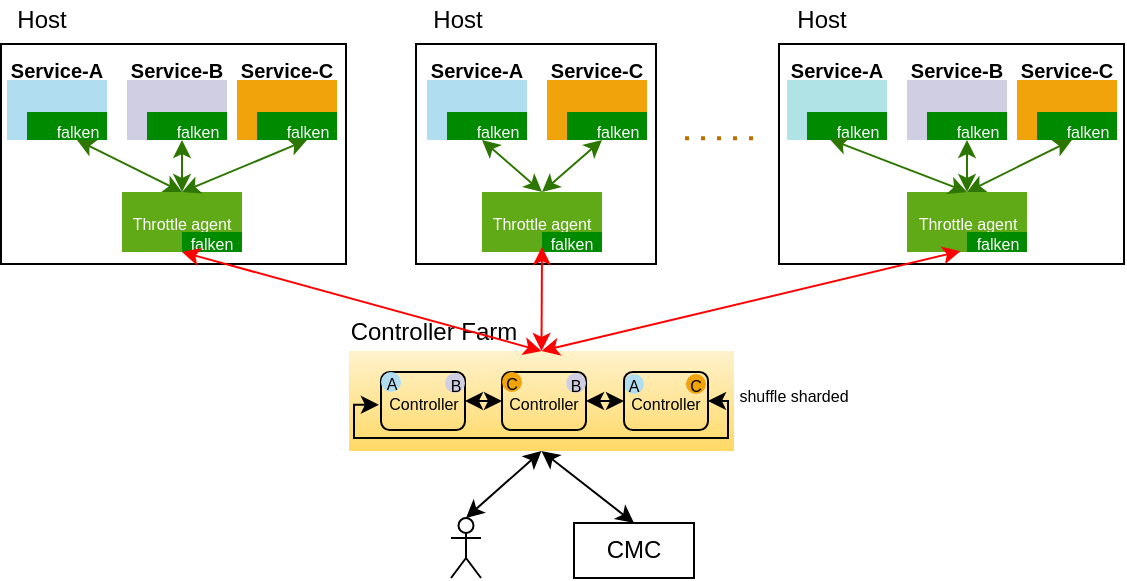 <mxfile version="14.2.9" type="github">
  <diagram id="BSTLE7_yzejE6WdxNYc8" name="Page-1">
    <mxGraphModel dx="777" dy="444" grid="1" gridSize="10" guides="1" tooltips="1" connect="1" arrows="1" fold="1" page="1" pageScale="1" pageWidth="850" pageHeight="1100" math="0" shadow="0">
      <root>
        <mxCell id="0" />
        <mxCell id="1" parent="0" />
        <mxCell id="sjCQOgqBna5IyIyZHuyT-15" value="" style="rounded=0;whiteSpace=wrap;html=1;fillColor=#fff2cc;gradientColor=#ffd966;strokeColor=none;" vertex="1" parent="1">
          <mxGeometry x="283.5" y="305.5" width="192.5" height="50" as="geometry" />
        </mxCell>
        <mxCell id="sjCQOgqBna5IyIyZHuyT-60" value="&lt;font style=&quot;font-size: 8px&quot;&gt;Controller&lt;/font&gt;" style="rounded=1;whiteSpace=wrap;html=1;strokeColor=#000000;gradientColor=none;fillColor=none;" vertex="1" parent="1">
          <mxGeometry x="360" y="316" width="42" height="29" as="geometry" />
        </mxCell>
        <mxCell id="sjCQOgqBna5IyIyZHuyT-56" value="&lt;font style=&quot;font-size: 8px&quot;&gt;Controller&lt;/font&gt;" style="rounded=1;whiteSpace=wrap;html=1;strokeColor=#000000;gradientColor=none;fillColor=none;" vertex="1" parent="1">
          <mxGeometry x="299.5" y="316" width="42" height="29" as="geometry" />
        </mxCell>
        <mxCell id="sjCQOgqBna5IyIyZHuyT-13" value="" style="rounded=0;whiteSpace=wrap;html=1;" vertex="1" parent="1">
          <mxGeometry x="498.5" y="152" width="172.5" height="110" as="geometry" />
        </mxCell>
        <mxCell id="sjCQOgqBna5IyIyZHuyT-12" value="" style="rounded=0;whiteSpace=wrap;html=1;" vertex="1" parent="1">
          <mxGeometry x="317" y="152" width="120" height="110" as="geometry" />
        </mxCell>
        <mxCell id="Sye2rz8z6Uivf4PvG4rr-3" value="" style="rounded=0;whiteSpace=wrap;html=1;" parent="1" vertex="1">
          <mxGeometry x="109.5" y="152" width="172.5" height="110" as="geometry" />
        </mxCell>
        <mxCell id="UTH4l14dTVkqmEDSazQt-14" value="" style="group" parent="1" vertex="1" connectable="0">
          <mxGeometry x="110" y="160" width="55" height="40" as="geometry" />
        </mxCell>
        <mxCell id="Sye2rz8z6Uivf4PvG4rr-4" value="&lt;div style=&quot;text-align: justify&quot;&gt;&lt;br&gt;&lt;/div&gt;" style="rounded=0;whiteSpace=wrap;html=1;align=center;strokeColor=none;fillColor=#B1DDF0;" parent="UTH4l14dTVkqmEDSazQt-14" vertex="1">
          <mxGeometry x="2.5" y="10" width="50" height="30" as="geometry" />
        </mxCell>
        <mxCell id="UTH4l14dTVkqmEDSazQt-13" value="&lt;font style=&quot;font-size: 10px&quot;&gt;&lt;b&gt;Service-A&lt;/b&gt;&lt;/font&gt;" style="text;html=1;strokeColor=none;fillColor=none;align=center;verticalAlign=middle;whiteSpace=wrap;rounded=0;" parent="UTH4l14dTVkqmEDSazQt-14" vertex="1">
          <mxGeometry width="55" height="10" as="geometry" />
        </mxCell>
        <mxCell id="UTH4l14dTVkqmEDSazQt-4" value="" style="group" parent="1" vertex="1" connectable="0">
          <mxGeometry x="122.5" y="186" width="40" height="14" as="geometry" />
        </mxCell>
        <mxCell id="UTH4l14dTVkqmEDSazQt-1" value="" style="rounded=0;whiteSpace=wrap;html=1;fontColor=#ffffff;strokeColor=none;fillColor=#008A00;" parent="UTH4l14dTVkqmEDSazQt-4" vertex="1">
          <mxGeometry width="40" height="14" as="geometry" />
        </mxCell>
        <mxCell id="UTH4l14dTVkqmEDSazQt-3" value="&lt;font style=&quot;font-size: 8px&quot;&gt;falken&lt;/font&gt;" style="rounded=0;whiteSpace=wrap;html=1;fontColor=#ffffff;strokeColor=none;fillColor=none;" parent="UTH4l14dTVkqmEDSazQt-4" vertex="1">
          <mxGeometry x="10" y="4" width="30" height="10" as="geometry" />
        </mxCell>
        <mxCell id="UTH4l14dTVkqmEDSazQt-15" value="" style="group" parent="1" vertex="1" connectable="0">
          <mxGeometry x="170" y="160" width="55" height="40" as="geometry" />
        </mxCell>
        <mxCell id="UTH4l14dTVkqmEDSazQt-16" value="&lt;div style=&quot;text-align: justify&quot;&gt;&lt;br&gt;&lt;/div&gt;" style="rounded=0;whiteSpace=wrap;html=1;fillColor=#d0cee2;align=center;strokeColor=none;" parent="UTH4l14dTVkqmEDSazQt-15" vertex="1">
          <mxGeometry x="2.5" y="10" width="50" height="30" as="geometry" />
        </mxCell>
        <mxCell id="UTH4l14dTVkqmEDSazQt-17" value="&lt;font style=&quot;font-size: 10px&quot;&gt;&lt;b&gt;Service-B&lt;/b&gt;&lt;/font&gt;" style="text;html=1;strokeColor=none;fillColor=none;align=center;verticalAlign=middle;whiteSpace=wrap;rounded=0;" parent="UTH4l14dTVkqmEDSazQt-15" vertex="1">
          <mxGeometry width="55" height="10" as="geometry" />
        </mxCell>
        <mxCell id="UTH4l14dTVkqmEDSazQt-18" value="" style="group" parent="1" vertex="1" connectable="0">
          <mxGeometry x="182.5" y="186" width="40" height="14" as="geometry" />
        </mxCell>
        <mxCell id="UTH4l14dTVkqmEDSazQt-19" value="" style="rounded=0;whiteSpace=wrap;html=1;fillColor=#6d8764;fontColor=#ffffff;strokeColor=none;" parent="UTH4l14dTVkqmEDSazQt-18" vertex="1">
          <mxGeometry width="40" height="14" as="geometry" />
        </mxCell>
        <mxCell id="UTH4l14dTVkqmEDSazQt-20" value="&lt;font style=&quot;font-size: 8px&quot;&gt;falken&lt;/font&gt;" style="rounded=0;whiteSpace=wrap;html=1;fillColor=#008a00;fontColor=#ffffff;strokeColor=none;" parent="UTH4l14dTVkqmEDSazQt-18" vertex="1">
          <mxGeometry x="10" y="4" width="30" height="10" as="geometry" />
        </mxCell>
        <mxCell id="UTH4l14dTVkqmEDSazQt-21" value="" style="group;fillColor=#008A00;" parent="UTH4l14dTVkqmEDSazQt-18" vertex="1" connectable="0">
          <mxGeometry width="40" height="14" as="geometry" />
        </mxCell>
        <mxCell id="UTH4l14dTVkqmEDSazQt-22" value="" style="rounded=0;whiteSpace=wrap;html=1;fontColor=#ffffff;strokeColor=none;fillColor=#008A00;" parent="UTH4l14dTVkqmEDSazQt-21" vertex="1">
          <mxGeometry width="40" height="14" as="geometry" />
        </mxCell>
        <mxCell id="UTH4l14dTVkqmEDSazQt-23" value="&lt;font style=&quot;font-size: 8px&quot;&gt;falken&lt;/font&gt;" style="rounded=0;whiteSpace=wrap;html=1;fontColor=#ffffff;strokeColor=none;fillColor=none;" parent="UTH4l14dTVkqmEDSazQt-21" vertex="1">
          <mxGeometry x="10" y="4" width="30" height="10" as="geometry" />
        </mxCell>
        <mxCell id="UTH4l14dTVkqmEDSazQt-27" value="" style="group" parent="1" vertex="1" connectable="0">
          <mxGeometry x="225" y="160" width="55" height="40" as="geometry" />
        </mxCell>
        <mxCell id="UTH4l14dTVkqmEDSazQt-28" value="&lt;div style=&quot;text-align: justify&quot;&gt;&lt;br&gt;&lt;/div&gt;" style="rounded=0;whiteSpace=wrap;html=1;fillColor=#f0a30a;fontColor=#ffffff;strokeColor=none;align=center;" parent="UTH4l14dTVkqmEDSazQt-27" vertex="1">
          <mxGeometry x="2.5" y="10" width="50" height="30" as="geometry" />
        </mxCell>
        <mxCell id="UTH4l14dTVkqmEDSazQt-29" value="&lt;font style=&quot;font-size: 10px&quot;&gt;&lt;b&gt;Service-C&lt;/b&gt;&lt;/font&gt;" style="text;html=1;strokeColor=none;fillColor=none;align=center;verticalAlign=middle;whiteSpace=wrap;rounded=0;" parent="UTH4l14dTVkqmEDSazQt-27" vertex="1">
          <mxGeometry width="55" height="10" as="geometry" />
        </mxCell>
        <mxCell id="UTH4l14dTVkqmEDSazQt-30" value="" style="group" parent="1" vertex="1" connectable="0">
          <mxGeometry x="237.5" y="186" width="40" height="14" as="geometry" />
        </mxCell>
        <mxCell id="UTH4l14dTVkqmEDSazQt-31" value="" style="rounded=0;whiteSpace=wrap;html=1;fillColor=#6d8764;fontColor=#ffffff;strokeColor=none;" parent="UTH4l14dTVkqmEDSazQt-30" vertex="1">
          <mxGeometry width="40" height="14" as="geometry" />
        </mxCell>
        <mxCell id="UTH4l14dTVkqmEDSazQt-32" value="&lt;font style=&quot;font-size: 8px&quot;&gt;falken&lt;/font&gt;" style="rounded=0;whiteSpace=wrap;html=1;fillColor=#008a00;fontColor=#ffffff;strokeColor=none;" parent="UTH4l14dTVkqmEDSazQt-30" vertex="1">
          <mxGeometry x="10" y="4" width="30" height="10" as="geometry" />
        </mxCell>
        <mxCell id="UTH4l14dTVkqmEDSazQt-33" value="" style="group" parent="UTH4l14dTVkqmEDSazQt-30" vertex="1" connectable="0">
          <mxGeometry width="40" height="14" as="geometry" />
        </mxCell>
        <mxCell id="UTH4l14dTVkqmEDSazQt-34" value="" style="rounded=0;whiteSpace=wrap;html=1;fontColor=#ffffff;strokeColor=none;fillColor=#008A00;" parent="UTH4l14dTVkqmEDSazQt-33" vertex="1">
          <mxGeometry width="40" height="14" as="geometry" />
        </mxCell>
        <mxCell id="UTH4l14dTVkqmEDSazQt-35" value="&lt;font style=&quot;font-size: 8px&quot;&gt;falken&lt;/font&gt;" style="rounded=0;whiteSpace=wrap;html=1;fontColor=#ffffff;strokeColor=none;fillColor=none;" parent="UTH4l14dTVkqmEDSazQt-33" vertex="1">
          <mxGeometry x="10" y="4" width="30" height="10" as="geometry" />
        </mxCell>
        <mxCell id="UTH4l14dTVkqmEDSazQt-42" value="Host" style="text;html=1;strokeColor=none;fillColor=none;align=center;verticalAlign=middle;whiteSpace=wrap;rounded=0;" parent="1" vertex="1">
          <mxGeometry x="110" y="130" width="40" height="20" as="geometry" />
        </mxCell>
        <mxCell id="UTH4l14dTVkqmEDSazQt-36" value="&lt;font style=&quot;font-size: 8px&quot;&gt;Throttle agent&lt;/font&gt;" style="rounded=0;whiteSpace=wrap;html=1;fillColor=#60a917;fontColor=#ffffff;strokeColor=none;" parent="1" vertex="1">
          <mxGeometry x="170" y="226" width="60" height="30" as="geometry" />
        </mxCell>
        <mxCell id="UTH4l14dTVkqmEDSazQt-38" value="&lt;font style=&quot;font-size: 8px&quot;&gt;falken&lt;/font&gt;" style="rounded=0;whiteSpace=wrap;html=1;fillColor=#008a00;fontColor=#ffffff;strokeColor=none;" parent="1" vertex="1">
          <mxGeometry x="200" y="246" width="30" height="10" as="geometry" />
        </mxCell>
        <mxCell id="UTH4l14dTVkqmEDSazQt-45" value="" style="group" parent="1" vertex="1" connectable="0">
          <mxGeometry x="320" y="160" width="55" height="40" as="geometry" />
        </mxCell>
        <mxCell id="UTH4l14dTVkqmEDSazQt-46" value="&lt;div style=&quot;text-align: justify&quot;&gt;&lt;br&gt;&lt;/div&gt;" style="rounded=0;whiteSpace=wrap;html=1;fillColor=#b1ddf0;align=center;strokeColor=none;" parent="UTH4l14dTVkqmEDSazQt-45" vertex="1">
          <mxGeometry x="2.5" y="10" width="50" height="30" as="geometry" />
        </mxCell>
        <mxCell id="UTH4l14dTVkqmEDSazQt-47" value="&lt;font style=&quot;font-size: 10px&quot;&gt;&lt;b&gt;Service-A&lt;/b&gt;&lt;/font&gt;" style="text;html=1;strokeColor=none;fillColor=none;align=center;verticalAlign=middle;whiteSpace=wrap;rounded=0;" parent="UTH4l14dTVkqmEDSazQt-45" vertex="1">
          <mxGeometry width="55" height="10" as="geometry" />
        </mxCell>
        <mxCell id="UTH4l14dTVkqmEDSazQt-48" value="" style="group" parent="1" vertex="1" connectable="0">
          <mxGeometry x="332.5" y="186" width="40" height="14" as="geometry" />
        </mxCell>
        <mxCell id="UTH4l14dTVkqmEDSazQt-49" value="" style="rounded=0;whiteSpace=wrap;html=1;fillColor=#6d8764;fontColor=#ffffff;strokeColor=none;" parent="UTH4l14dTVkqmEDSazQt-48" vertex="1">
          <mxGeometry width="40" height="14" as="geometry" />
        </mxCell>
        <mxCell id="UTH4l14dTVkqmEDSazQt-50" value="&lt;font style=&quot;font-size: 8px&quot;&gt;falken&lt;/font&gt;" style="rounded=0;whiteSpace=wrap;html=1;fillColor=#008a00;fontColor=#ffffff;strokeColor=none;" parent="UTH4l14dTVkqmEDSazQt-48" vertex="1">
          <mxGeometry x="10" y="4" width="30" height="10" as="geometry" />
        </mxCell>
        <mxCell id="UTH4l14dTVkqmEDSazQt-51" value="" style="group" parent="UTH4l14dTVkqmEDSazQt-48" vertex="1" connectable="0">
          <mxGeometry width="40" height="14" as="geometry" />
        </mxCell>
        <mxCell id="UTH4l14dTVkqmEDSazQt-52" value="" style="rounded=0;whiteSpace=wrap;html=1;fontColor=#ffffff;strokeColor=none;fillColor=#008A00;" parent="UTH4l14dTVkqmEDSazQt-51" vertex="1">
          <mxGeometry width="40" height="14" as="geometry" />
        </mxCell>
        <mxCell id="UTH4l14dTVkqmEDSazQt-53" value="&lt;font style=&quot;font-size: 8px&quot;&gt;falken&lt;/font&gt;" style="rounded=0;whiteSpace=wrap;html=1;fontColor=#ffffff;strokeColor=none;fillColor=none;" parent="UTH4l14dTVkqmEDSazQt-51" vertex="1">
          <mxGeometry x="10" y="4" width="30" height="10" as="geometry" />
        </mxCell>
        <mxCell id="UTH4l14dTVkqmEDSazQt-63" value="" style="group" parent="1" vertex="1" connectable="0">
          <mxGeometry x="380" y="160" width="55" height="40" as="geometry" />
        </mxCell>
        <mxCell id="UTH4l14dTVkqmEDSazQt-64" value="&lt;div style=&quot;text-align: justify&quot;&gt;&lt;br&gt;&lt;/div&gt;" style="rounded=0;whiteSpace=wrap;html=1;fontColor=#ffffff;strokeColor=none;align=center;fillColor=#F0A30A;" parent="UTH4l14dTVkqmEDSazQt-63" vertex="1">
          <mxGeometry x="2.5" y="10" width="50" height="30" as="geometry" />
        </mxCell>
        <mxCell id="UTH4l14dTVkqmEDSazQt-65" value="&lt;font style=&quot;font-size: 10px&quot;&gt;&lt;b&gt;Service-C&lt;/b&gt;&lt;/font&gt;" style="text;html=1;strokeColor=none;fillColor=none;align=center;verticalAlign=middle;whiteSpace=wrap;rounded=0;" parent="UTH4l14dTVkqmEDSazQt-63" vertex="1">
          <mxGeometry width="55" height="10" as="geometry" />
        </mxCell>
        <mxCell id="UTH4l14dTVkqmEDSazQt-66" value="" style="group" parent="1" vertex="1" connectable="0">
          <mxGeometry x="392.5" y="186" width="40" height="14" as="geometry" />
        </mxCell>
        <mxCell id="UTH4l14dTVkqmEDSazQt-67" value="" style="rounded=0;whiteSpace=wrap;html=1;fillColor=#6d8764;fontColor=#ffffff;strokeColor=none;" parent="UTH4l14dTVkqmEDSazQt-66" vertex="1">
          <mxGeometry width="40" height="14" as="geometry" />
        </mxCell>
        <mxCell id="UTH4l14dTVkqmEDSazQt-68" value="&lt;font style=&quot;font-size: 8px&quot;&gt;falken&lt;/font&gt;" style="rounded=0;whiteSpace=wrap;html=1;fillColor=#008a00;fontColor=#ffffff;strokeColor=none;" parent="UTH4l14dTVkqmEDSazQt-66" vertex="1">
          <mxGeometry x="10" y="4" width="30" height="10" as="geometry" />
        </mxCell>
        <mxCell id="UTH4l14dTVkqmEDSazQt-69" value="" style="group" parent="UTH4l14dTVkqmEDSazQt-66" vertex="1" connectable="0">
          <mxGeometry width="40" height="14" as="geometry" />
        </mxCell>
        <mxCell id="UTH4l14dTVkqmEDSazQt-70" value="" style="rounded=0;whiteSpace=wrap;html=1;fontColor=#ffffff;strokeColor=none;fillColor=#008A00;" parent="UTH4l14dTVkqmEDSazQt-69" vertex="1">
          <mxGeometry width="40" height="14" as="geometry" />
        </mxCell>
        <mxCell id="UTH4l14dTVkqmEDSazQt-71" value="&lt;font style=&quot;font-size: 8px&quot;&gt;falken&lt;/font&gt;" style="rounded=0;whiteSpace=wrap;html=1;fontColor=#ffffff;strokeColor=none;fillColor=none;" parent="UTH4l14dTVkqmEDSazQt-69" vertex="1">
          <mxGeometry x="10" y="4" width="30" height="10" as="geometry" />
        </mxCell>
        <mxCell id="UTH4l14dTVkqmEDSazQt-72" value="Host" style="text;html=1;strokeColor=none;fillColor=none;align=center;verticalAlign=middle;whiteSpace=wrap;rounded=0;" parent="1" vertex="1">
          <mxGeometry x="318" y="130" width="40" height="20" as="geometry" />
        </mxCell>
        <mxCell id="UTH4l14dTVkqmEDSazQt-73" value="&lt;font style=&quot;font-size: 8px&quot;&gt;Throttle agent&lt;/font&gt;" style="rounded=0;whiteSpace=wrap;html=1;fillColor=#60a917;fontColor=#ffffff;strokeColor=none;" parent="1" vertex="1">
          <mxGeometry x="350" y="226" width="60" height="30" as="geometry" />
        </mxCell>
        <mxCell id="UTH4l14dTVkqmEDSazQt-74" value="&lt;font style=&quot;font-size: 8px&quot;&gt;falken&lt;/font&gt;" style="rounded=0;whiteSpace=wrap;html=1;fillColor=#008a00;fontColor=#ffffff;strokeColor=none;" parent="1" vertex="1">
          <mxGeometry x="380" y="246" width="30" height="10" as="geometry" />
        </mxCell>
        <mxCell id="UTH4l14dTVkqmEDSazQt-112" value="" style="group" parent="1" vertex="1" connectable="0">
          <mxGeometry x="500" y="160" width="55" height="40" as="geometry" />
        </mxCell>
        <mxCell id="UTH4l14dTVkqmEDSazQt-113" value="&lt;div style=&quot;text-align: justify&quot;&gt;&lt;br&gt;&lt;/div&gt;" style="rounded=0;whiteSpace=wrap;html=1;fillColor=#b0e3e6;align=center;strokeColor=none;" parent="UTH4l14dTVkqmEDSazQt-112" vertex="1">
          <mxGeometry x="2.5" y="10" width="50" height="30" as="geometry" />
        </mxCell>
        <mxCell id="UTH4l14dTVkqmEDSazQt-114" value="&lt;font style=&quot;font-size: 10px&quot;&gt;&lt;b&gt;Service-A&lt;/b&gt;&lt;/font&gt;" style="text;html=1;strokeColor=none;fillColor=none;align=center;verticalAlign=middle;whiteSpace=wrap;rounded=0;" parent="UTH4l14dTVkqmEDSazQt-112" vertex="1">
          <mxGeometry width="55" height="10" as="geometry" />
        </mxCell>
        <mxCell id="UTH4l14dTVkqmEDSazQt-115" value="" style="group;fillColor=#008A00;" parent="1" vertex="1" connectable="0">
          <mxGeometry x="512.5" y="186" width="40" height="14" as="geometry" />
        </mxCell>
        <mxCell id="UTH4l14dTVkqmEDSazQt-116" value="" style="rounded=0;whiteSpace=wrap;html=1;fillColor=#6d8764;fontColor=#ffffff;strokeColor=none;" parent="UTH4l14dTVkqmEDSazQt-115" vertex="1">
          <mxGeometry width="40" height="14" as="geometry" />
        </mxCell>
        <mxCell id="UTH4l14dTVkqmEDSazQt-117" value="&lt;font style=&quot;font-size: 8px&quot;&gt;falken&lt;/font&gt;" style="rounded=0;whiteSpace=wrap;html=1;fillColor=#008a00;fontColor=#ffffff;strokeColor=none;" parent="UTH4l14dTVkqmEDSazQt-115" vertex="1">
          <mxGeometry x="10" y="4" width="30" height="10" as="geometry" />
        </mxCell>
        <mxCell id="UTH4l14dTVkqmEDSazQt-118" value="" style="group" parent="UTH4l14dTVkqmEDSazQt-115" vertex="1" connectable="0">
          <mxGeometry width="40" height="14" as="geometry" />
        </mxCell>
        <mxCell id="UTH4l14dTVkqmEDSazQt-119" value="" style="rounded=0;whiteSpace=wrap;html=1;fontColor=#ffffff;strokeColor=none;fillColor=#008A00;" parent="UTH4l14dTVkqmEDSazQt-118" vertex="1">
          <mxGeometry width="40" height="14" as="geometry" />
        </mxCell>
        <mxCell id="UTH4l14dTVkqmEDSazQt-120" value="&lt;font style=&quot;font-size: 8px&quot;&gt;falken&lt;/font&gt;" style="rounded=0;whiteSpace=wrap;html=1;fontColor=#ffffff;strokeColor=none;fillColor=none;" parent="UTH4l14dTVkqmEDSazQt-118" vertex="1">
          <mxGeometry x="10" y="4" width="30" height="10" as="geometry" />
        </mxCell>
        <mxCell id="UTH4l14dTVkqmEDSazQt-121" value="" style="group" parent="1" vertex="1" connectable="0">
          <mxGeometry x="560" y="160" width="55" height="40" as="geometry" />
        </mxCell>
        <mxCell id="UTH4l14dTVkqmEDSazQt-122" value="&lt;div style=&quot;text-align: justify&quot;&gt;&lt;br&gt;&lt;/div&gt;" style="rounded=0;whiteSpace=wrap;html=1;fillColor=#d0cee2;align=center;strokeColor=none;" parent="UTH4l14dTVkqmEDSazQt-121" vertex="1">
          <mxGeometry x="2.5" y="10" width="50" height="30" as="geometry" />
        </mxCell>
        <mxCell id="UTH4l14dTVkqmEDSazQt-123" value="&lt;font style=&quot;font-size: 10px&quot;&gt;&lt;b&gt;Service-B&lt;/b&gt;&lt;/font&gt;" style="text;html=1;strokeColor=none;fillColor=none;align=center;verticalAlign=middle;whiteSpace=wrap;rounded=0;" parent="UTH4l14dTVkqmEDSazQt-121" vertex="1">
          <mxGeometry width="55" height="10" as="geometry" />
        </mxCell>
        <mxCell id="UTH4l14dTVkqmEDSazQt-124" value="" style="group" parent="1" vertex="1" connectable="0">
          <mxGeometry x="572.5" y="186" width="40" height="14" as="geometry" />
        </mxCell>
        <mxCell id="UTH4l14dTVkqmEDSazQt-125" value="" style="rounded=0;whiteSpace=wrap;html=1;fillColor=#6d8764;fontColor=#ffffff;strokeColor=none;" parent="UTH4l14dTVkqmEDSazQt-124" vertex="1">
          <mxGeometry width="40" height="14" as="geometry" />
        </mxCell>
        <mxCell id="UTH4l14dTVkqmEDSazQt-126" value="&lt;font style=&quot;font-size: 8px&quot;&gt;falken&lt;/font&gt;" style="rounded=0;whiteSpace=wrap;html=1;fillColor=#008a00;fontColor=#ffffff;strokeColor=none;" parent="UTH4l14dTVkqmEDSazQt-124" vertex="1">
          <mxGeometry x="10" y="4" width="30" height="10" as="geometry" />
        </mxCell>
        <mxCell id="UTH4l14dTVkqmEDSazQt-127" value="" style="group" parent="UTH4l14dTVkqmEDSazQt-124" vertex="1" connectable="0">
          <mxGeometry width="40" height="14" as="geometry" />
        </mxCell>
        <mxCell id="UTH4l14dTVkqmEDSazQt-128" value="" style="rounded=0;whiteSpace=wrap;html=1;fontColor=#ffffff;strokeColor=none;fillColor=#008A00;" parent="UTH4l14dTVkqmEDSazQt-127" vertex="1">
          <mxGeometry width="40" height="14" as="geometry" />
        </mxCell>
        <mxCell id="UTH4l14dTVkqmEDSazQt-129" value="&lt;font style=&quot;font-size: 8px&quot;&gt;falken&lt;/font&gt;" style="rounded=0;whiteSpace=wrap;html=1;fontColor=#ffffff;strokeColor=none;fillColor=none;" parent="UTH4l14dTVkqmEDSazQt-127" vertex="1">
          <mxGeometry x="10" y="4" width="30" height="10" as="geometry" />
        </mxCell>
        <mxCell id="UTH4l14dTVkqmEDSazQt-130" value="" style="group" parent="1" vertex="1" connectable="0">
          <mxGeometry x="615" y="160" width="55" height="40" as="geometry" />
        </mxCell>
        <mxCell id="UTH4l14dTVkqmEDSazQt-131" value="&lt;div style=&quot;text-align: justify&quot;&gt;&lt;br&gt;&lt;/div&gt;" style="rounded=0;whiteSpace=wrap;html=1;fillColor=#f0a30a;fontColor=#ffffff;strokeColor=none;align=center;" parent="UTH4l14dTVkqmEDSazQt-130" vertex="1">
          <mxGeometry x="2.5" y="10" width="50" height="30" as="geometry" />
        </mxCell>
        <mxCell id="UTH4l14dTVkqmEDSazQt-132" value="&lt;font style=&quot;font-size: 10px&quot;&gt;&lt;b&gt;Service-C&lt;/b&gt;&lt;/font&gt;" style="text;html=1;strokeColor=none;fillColor=none;align=center;verticalAlign=middle;whiteSpace=wrap;rounded=0;" parent="UTH4l14dTVkqmEDSazQt-130" vertex="1">
          <mxGeometry width="55" height="10" as="geometry" />
        </mxCell>
        <mxCell id="UTH4l14dTVkqmEDSazQt-133" value="" style="group" parent="1" vertex="1" connectable="0">
          <mxGeometry x="627.5" y="186" width="40" height="14" as="geometry" />
        </mxCell>
        <mxCell id="UTH4l14dTVkqmEDSazQt-134" value="" style="rounded=0;whiteSpace=wrap;html=1;fillColor=#6d8764;fontColor=#ffffff;strokeColor=none;" parent="UTH4l14dTVkqmEDSazQt-133" vertex="1">
          <mxGeometry width="40" height="14" as="geometry" />
        </mxCell>
        <mxCell id="UTH4l14dTVkqmEDSazQt-135" value="&lt;font style=&quot;font-size: 8px&quot;&gt;falken&lt;/font&gt;" style="rounded=0;whiteSpace=wrap;html=1;fillColor=#008a00;fontColor=#ffffff;strokeColor=none;" parent="UTH4l14dTVkqmEDSazQt-133" vertex="1">
          <mxGeometry x="10" y="4" width="30" height="10" as="geometry" />
        </mxCell>
        <mxCell id="UTH4l14dTVkqmEDSazQt-136" value="" style="group" parent="UTH4l14dTVkqmEDSazQt-133" vertex="1" connectable="0">
          <mxGeometry width="40" height="14" as="geometry" />
        </mxCell>
        <mxCell id="UTH4l14dTVkqmEDSazQt-137" value="" style="rounded=0;whiteSpace=wrap;html=1;fontColor=#ffffff;strokeColor=none;fillColor=#008A00;" parent="UTH4l14dTVkqmEDSazQt-136" vertex="1">
          <mxGeometry width="40" height="14" as="geometry" />
        </mxCell>
        <mxCell id="UTH4l14dTVkqmEDSazQt-138" value="&lt;font style=&quot;font-size: 8px&quot;&gt;falken&lt;/font&gt;" style="rounded=0;whiteSpace=wrap;html=1;fontColor=#ffffff;strokeColor=none;fillColor=none;" parent="UTH4l14dTVkqmEDSazQt-136" vertex="1">
          <mxGeometry x="10" y="4" width="30" height="10" as="geometry" />
        </mxCell>
        <mxCell id="UTH4l14dTVkqmEDSazQt-139" value="Host" style="text;html=1;strokeColor=none;fillColor=none;align=center;verticalAlign=middle;whiteSpace=wrap;rounded=0;" parent="1" vertex="1">
          <mxGeometry x="500" y="130" width="40" height="20" as="geometry" />
        </mxCell>
        <mxCell id="UTH4l14dTVkqmEDSazQt-142" value="" style="endArrow=none;dashed=1;html=1;dashPattern=1 3;strokeWidth=2;strokeColor=#BD7000;fillColor=#f0a30a;" parent="1" edge="1">
          <mxGeometry width="50" height="50" relative="1" as="geometry">
            <mxPoint x="485.5" y="199.17" as="sourcePoint" />
            <mxPoint x="450" y="199.17" as="targetPoint" />
          </mxGeometry>
        </mxCell>
        <mxCell id="sjCQOgqBna5IyIyZHuyT-1" value="&lt;font style=&quot;font-size: 8px&quot;&gt;Throttle agent&lt;/font&gt;" style="rounded=0;whiteSpace=wrap;html=1;fillColor=#60a917;fontColor=#ffffff;strokeColor=none;" vertex="1" parent="1">
          <mxGeometry x="562.5" y="226" width="60" height="30" as="geometry" />
        </mxCell>
        <mxCell id="sjCQOgqBna5IyIyZHuyT-2" value="&lt;font style=&quot;font-size: 8px&quot;&gt;falken&lt;/font&gt;" style="rounded=0;whiteSpace=wrap;html=1;fillColor=#008a00;fontColor=#ffffff;strokeColor=none;" vertex="1" parent="1">
          <mxGeometry x="592.5" y="246" width="30" height="10" as="geometry" />
        </mxCell>
        <mxCell id="sjCQOgqBna5IyIyZHuyT-3" value="" style="endArrow=classic;startArrow=classic;html=1;strokeColor=#2D7600;fillColor=#60a917;exitX=0.5;exitY=1;exitDx=0;exitDy=0;entryX=0.5;entryY=0;entryDx=0;entryDy=0;" edge="1" parent="1" target="UTH4l14dTVkqmEDSazQt-36">
          <mxGeometry width="50" height="50" relative="1" as="geometry">
            <mxPoint x="147.5" y="200" as="sourcePoint" />
            <mxPoint x="300" y="240" as="targetPoint" />
          </mxGeometry>
        </mxCell>
        <mxCell id="sjCQOgqBna5IyIyZHuyT-4" value="" style="endArrow=classic;startArrow=classic;html=1;strokeColor=#2D7600;fillColor=#60a917;exitX=0.25;exitY=1;exitDx=0;exitDy=0;entryX=0.5;entryY=0;entryDx=0;entryDy=0;" edge="1" parent="1" source="UTH4l14dTVkqmEDSazQt-23" target="UTH4l14dTVkqmEDSazQt-36">
          <mxGeometry width="50" height="50" relative="1" as="geometry">
            <mxPoint x="157.5" y="210" as="sourcePoint" />
            <mxPoint x="205" y="236" as="targetPoint" />
          </mxGeometry>
        </mxCell>
        <mxCell id="sjCQOgqBna5IyIyZHuyT-5" value="" style="endArrow=classic;startArrow=classic;html=1;strokeColor=#2D7600;fillColor=#60a917;exitX=0.5;exitY=1;exitDx=0;exitDy=0;entryX=0.5;entryY=0;entryDx=0;entryDy=0;" edge="1" parent="1" source="UTH4l14dTVkqmEDSazQt-35" target="UTH4l14dTVkqmEDSazQt-36">
          <mxGeometry width="50" height="50" relative="1" as="geometry">
            <mxPoint x="210" y="210" as="sourcePoint" />
            <mxPoint x="210" y="236" as="targetPoint" />
          </mxGeometry>
        </mxCell>
        <mxCell id="sjCQOgqBna5IyIyZHuyT-6" value="" style="endArrow=classic;startArrow=classic;html=1;strokeColor=#2D7600;fillColor=#60a917;exitX=0.25;exitY=1;exitDx=0;exitDy=0;entryX=0.5;entryY=0;entryDx=0;entryDy=0;" edge="1" parent="1" source="UTH4l14dTVkqmEDSazQt-53" target="UTH4l14dTVkqmEDSazQt-73">
          <mxGeometry width="50" height="50" relative="1" as="geometry">
            <mxPoint x="272.5" y="210" as="sourcePoint" />
            <mxPoint x="210" y="236" as="targetPoint" />
          </mxGeometry>
        </mxCell>
        <mxCell id="sjCQOgqBna5IyIyZHuyT-7" value="" style="endArrow=classic;startArrow=classic;html=1;strokeColor=#2D7600;fillColor=#60a917;exitX=0.25;exitY=1;exitDx=0;exitDy=0;entryX=0.5;entryY=0;entryDx=0;entryDy=0;" edge="1" parent="1" source="UTH4l14dTVkqmEDSazQt-71" target="UTH4l14dTVkqmEDSazQt-73">
          <mxGeometry width="50" height="50" relative="1" as="geometry">
            <mxPoint x="360" y="210" as="sourcePoint" />
            <mxPoint x="390" y="236" as="targetPoint" />
          </mxGeometry>
        </mxCell>
        <mxCell id="sjCQOgqBna5IyIyZHuyT-8" value="" style="endArrow=classic;startArrow=classic;html=1;strokeColor=#2D7600;fillColor=#60a917;exitX=0.428;exitY=0.989;exitDx=0;exitDy=0;entryX=0.5;entryY=0;entryDx=0;entryDy=0;exitPerimeter=0;" edge="1" parent="1" source="UTH4l14dTVkqmEDSazQt-113" target="sjCQOgqBna5IyIyZHuyT-1">
          <mxGeometry width="50" height="50" relative="1" as="geometry">
            <mxPoint x="420" y="210" as="sourcePoint" />
            <mxPoint x="390" y="236" as="targetPoint" />
          </mxGeometry>
        </mxCell>
        <mxCell id="sjCQOgqBna5IyIyZHuyT-9" value="" style="endArrow=classic;startArrow=classic;html=1;strokeColor=#2D7600;fillColor=#60a917;exitX=0.5;exitY=1;exitDx=0;exitDy=0;entryX=0.5;entryY=0;entryDx=0;entryDy=0;" edge="1" parent="1" source="UTH4l14dTVkqmEDSazQt-128" target="sjCQOgqBna5IyIyZHuyT-1">
          <mxGeometry width="50" height="50" relative="1" as="geometry">
            <mxPoint x="533.9" y="209.67" as="sourcePoint" />
            <mxPoint x="602.5" y="236" as="targetPoint" />
          </mxGeometry>
        </mxCell>
        <mxCell id="sjCQOgqBna5IyIyZHuyT-10" value="" style="endArrow=classic;startArrow=classic;html=1;strokeColor=#2D7600;fillColor=#60a917;exitX=0.25;exitY=1;exitDx=0;exitDy=0;entryX=0.5;entryY=0;entryDx=0;entryDy=0;" edge="1" parent="1" source="UTH4l14dTVkqmEDSazQt-138" target="sjCQOgqBna5IyIyZHuyT-1">
          <mxGeometry width="50" height="50" relative="1" as="geometry">
            <mxPoint x="602.5" y="210" as="sourcePoint" />
            <mxPoint x="602.5" y="236" as="targetPoint" />
          </mxGeometry>
        </mxCell>
        <mxCell id="sjCQOgqBna5IyIyZHuyT-16" value="Controller Farm" style="text;html=1;strokeColor=none;fillColor=none;align=center;verticalAlign=middle;whiteSpace=wrap;rounded=0;" vertex="1" parent="1">
          <mxGeometry x="283" y="285.5" width="85.5" height="20" as="geometry" />
        </mxCell>
        <mxCell id="sjCQOgqBna5IyIyZHuyT-40" value="" style="endArrow=classic;startArrow=classic;html=1;entryX=0.5;entryY=1;entryDx=0;entryDy=0;exitX=0.5;exitY=0;exitDx=0;exitDy=0;strokeColor=#FF0000;" edge="1" parent="1" source="sjCQOgqBna5IyIyZHuyT-15" target="UTH4l14dTVkqmEDSazQt-36">
          <mxGeometry width="50" height="50" relative="1" as="geometry">
            <mxPoint x="260" y="360" as="sourcePoint" />
            <mxPoint x="310" y="310" as="targetPoint" />
          </mxGeometry>
        </mxCell>
        <mxCell id="sjCQOgqBna5IyIyZHuyT-41" value="" style="endArrow=classic;startArrow=classic;html=1;entryX=0;entryY=0.75;entryDx=0;entryDy=0;exitX=0.5;exitY=0;exitDx=0;exitDy=0;strokeColor=#FF0000;" edge="1" parent="1" source="sjCQOgqBna5IyIyZHuyT-15" target="UTH4l14dTVkqmEDSazQt-74">
          <mxGeometry width="50" height="50" relative="1" as="geometry">
            <mxPoint x="362.25" y="400" as="sourcePoint" />
            <mxPoint x="210" y="266" as="targetPoint" />
          </mxGeometry>
        </mxCell>
        <mxCell id="sjCQOgqBna5IyIyZHuyT-42" value="" style="endArrow=classic;startArrow=classic;html=1;entryX=0.446;entryY=0.986;entryDx=0;entryDy=0;exitX=0.5;exitY=0;exitDx=0;exitDy=0;strokeColor=#FF0000;entryPerimeter=0;" edge="1" parent="1" source="sjCQOgqBna5IyIyZHuyT-15" target="sjCQOgqBna5IyIyZHuyT-1">
          <mxGeometry width="50" height="50" relative="1" as="geometry">
            <mxPoint x="360" y="400" as="sourcePoint" />
            <mxPoint x="390" y="263.5" as="targetPoint" />
          </mxGeometry>
        </mxCell>
        <mxCell id="sjCQOgqBna5IyIyZHuyT-46" value="" style="shape=umlActor;verticalLabelPosition=bottom;verticalAlign=top;html=1;outlineConnect=0;strokeColor=#000000;fillColor=none;gradientColor=#666666;" vertex="1" parent="1">
          <mxGeometry x="334.5" y="389" width="15" height="30" as="geometry" />
        </mxCell>
        <mxCell id="sjCQOgqBna5IyIyZHuyT-48" value="CMC" style="rounded=0;whiteSpace=wrap;html=1;strokeColor=#000000;gradientColor=#666666;fillColor=none;" vertex="1" parent="1">
          <mxGeometry x="396" y="391.5" width="60" height="27.5" as="geometry" />
        </mxCell>
        <mxCell id="sjCQOgqBna5IyIyZHuyT-49" value="" style="endArrow=classic;startArrow=classic;html=1;entryX=0.5;entryY=1;entryDx=0;entryDy=0;exitX=0.5;exitY=0;exitDx=0;exitDy=0;exitPerimeter=0;" edge="1" parent="1" source="sjCQOgqBna5IyIyZHuyT-46" target="sjCQOgqBna5IyIyZHuyT-15">
          <mxGeometry width="50" height="50" relative="1" as="geometry">
            <mxPoint x="348.5" y="459" as="sourcePoint" />
            <mxPoint x="398.5" y="409" as="targetPoint" />
          </mxGeometry>
        </mxCell>
        <mxCell id="sjCQOgqBna5IyIyZHuyT-50" value="" style="endArrow=classic;startArrow=classic;html=1;entryX=0.5;entryY=1;entryDx=0;entryDy=0;exitX=0.5;exitY=0;exitDx=0;exitDy=0;" edge="1" parent="1" source="sjCQOgqBna5IyIyZHuyT-48" target="sjCQOgqBna5IyIyZHuyT-15">
          <mxGeometry width="50" height="50" relative="1" as="geometry">
            <mxPoint x="348" y="476.5" as="sourcePoint" />
            <mxPoint x="398.25" y="419.0" as="targetPoint" />
          </mxGeometry>
        </mxCell>
        <mxCell id="sjCQOgqBna5IyIyZHuyT-55" value="&lt;font style=&quot;font-size: 8px&quot;&gt;A&lt;/font&gt;" style="ellipse;whiteSpace=wrap;html=1;aspect=fixed;fillColor=#B1DDF0;gradientColor=none;strokeColor=none;" vertex="1" parent="1">
          <mxGeometry x="299.5" y="316" width="10" height="10" as="geometry" />
        </mxCell>
        <mxCell id="sjCQOgqBna5IyIyZHuyT-57" value="&lt;font style=&quot;font-size: 8px&quot;&gt;B&lt;/font&gt;" style="ellipse;whiteSpace=wrap;html=1;aspect=fixed;gradientColor=none;strokeColor=none;fillColor=#D0CEE2;" vertex="1" parent="1">
          <mxGeometry x="331.5" y="316.5" width="10" height="10" as="geometry" />
        </mxCell>
        <mxCell id="sjCQOgqBna5IyIyZHuyT-58" value="&lt;font style=&quot;font-size: 8px&quot;&gt;C&lt;/font&gt;" style="ellipse;whiteSpace=wrap;html=1;aspect=fixed;gradientColor=none;strokeColor=none;fillColor=#F0A30A;" vertex="1" parent="1">
          <mxGeometry x="360" y="316" width="10" height="10" as="geometry" />
        </mxCell>
        <mxCell id="sjCQOgqBna5IyIyZHuyT-61" value="&lt;font style=&quot;font-size: 8px&quot;&gt;B&lt;/font&gt;" style="ellipse;whiteSpace=wrap;html=1;aspect=fixed;gradientColor=none;strokeColor=none;fillColor=#D0CEE2;" vertex="1" parent="1">
          <mxGeometry x="392" y="316.5" width="10" height="10" as="geometry" />
        </mxCell>
        <mxCell id="sjCQOgqBna5IyIyZHuyT-62" value="&lt;font style=&quot;font-size: 8px&quot;&gt;A&lt;/font&gt;" style="ellipse;whiteSpace=wrap;html=1;aspect=fixed;fillColor=#B1DDF0;gradientColor=none;strokeColor=none;" vertex="1" parent="1">
          <mxGeometry x="421" y="317" width="10" height="10" as="geometry" />
        </mxCell>
        <mxCell id="sjCQOgqBna5IyIyZHuyT-63" value="&lt;font style=&quot;font-size: 8px&quot;&gt;Controller&lt;/font&gt;" style="rounded=1;whiteSpace=wrap;html=1;strokeColor=#000000;gradientColor=none;fillColor=none;" vertex="1" parent="1">
          <mxGeometry x="421" y="316" width="42" height="29" as="geometry" />
        </mxCell>
        <mxCell id="sjCQOgqBna5IyIyZHuyT-74" value="&lt;font style=&quot;font-size: 8px&quot;&gt;C&lt;/font&gt;" style="ellipse;whiteSpace=wrap;html=1;aspect=fixed;gradientColor=none;strokeColor=none;fillColor=#F0A30A;" vertex="1" parent="1">
          <mxGeometry x="452" y="317" width="10" height="10" as="geometry" />
        </mxCell>
        <mxCell id="sjCQOgqBna5IyIyZHuyT-77" value="" style="endArrow=classic;startArrow=classic;html=1;strokeColor=#000000;exitX=1;exitY=0.5;exitDx=0;exitDy=0;entryX=0;entryY=0.5;entryDx=0;entryDy=0;" edge="1" parent="1" source="sjCQOgqBna5IyIyZHuyT-56" target="sjCQOgqBna5IyIyZHuyT-60">
          <mxGeometry width="50" height="50" relative="1" as="geometry">
            <mxPoint x="276" y="369" as="sourcePoint" />
            <mxPoint x="366" y="369" as="targetPoint" />
          </mxGeometry>
        </mxCell>
        <mxCell id="sjCQOgqBna5IyIyZHuyT-78" value="" style="endArrow=classic;startArrow=classic;html=1;strokeColor=#000000;exitX=1;exitY=0.5;exitDx=0;exitDy=0;entryX=0;entryY=0.5;entryDx=0;entryDy=0;" edge="1" parent="1" source="sjCQOgqBna5IyIyZHuyT-60" target="sjCQOgqBna5IyIyZHuyT-63">
          <mxGeometry width="50" height="50" relative="1" as="geometry">
            <mxPoint x="351.5" y="340.5" as="sourcePoint" />
            <mxPoint x="370" y="340.5" as="targetPoint" />
          </mxGeometry>
        </mxCell>
        <mxCell id="sjCQOgqBna5IyIyZHuyT-79" value="" style="endArrow=classic;startArrow=classic;html=1;strokeColor=#000000;exitX=-0.025;exitY=0.565;exitDx=0;exitDy=0;entryX=1;entryY=0.5;entryDx=0;entryDy=0;edgeStyle=orthogonalEdgeStyle;exitPerimeter=0;elbow=vertical;rounded=0;" edge="1" parent="1" source="sjCQOgqBna5IyIyZHuyT-56" target="sjCQOgqBna5IyIyZHuyT-63">
          <mxGeometry width="50" height="50" relative="1" as="geometry">
            <mxPoint x="349.25" y="359" as="sourcePoint" />
            <mxPoint x="367.75" y="359" as="targetPoint" />
            <Array as="points">
              <mxPoint x="286" y="332" />
              <mxPoint x="286" y="349" />
              <mxPoint x="473" y="349" />
              <mxPoint x="473" y="331" />
            </Array>
          </mxGeometry>
        </mxCell>
        <mxCell id="sjCQOgqBna5IyIyZHuyT-82" value="&lt;font style=&quot;font-size: 8px&quot;&gt;shuffle sharded&lt;/font&gt;" style="text;html=1;strokeColor=none;fillColor=none;align=center;verticalAlign=middle;whiteSpace=wrap;rounded=0;" vertex="1" parent="1">
          <mxGeometry x="476" y="316.5" width="60" height="20" as="geometry" />
        </mxCell>
      </root>
    </mxGraphModel>
  </diagram>
</mxfile>
